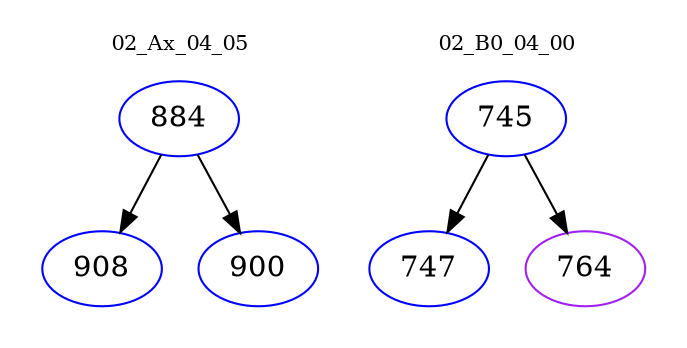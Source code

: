 digraph{
subgraph cluster_0 {
color = white
label = "02_Ax_04_05";
fontsize=10;
T0_884 [label="884", color="blue"]
T0_884 -> T0_908 [color="black"]
T0_908 [label="908", color="blue"]
T0_884 -> T0_900 [color="black"]
T0_900 [label="900", color="blue"]
}
subgraph cluster_1 {
color = white
label = "02_B0_04_00";
fontsize=10;
T1_745 [label="745", color="blue"]
T1_745 -> T1_747 [color="black"]
T1_747 [label="747", color="blue"]
T1_745 -> T1_764 [color="black"]
T1_764 [label="764", color="purple"]
}
}
